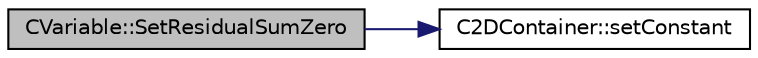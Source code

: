 digraph "CVariable::SetResidualSumZero"
{
  edge [fontname="Helvetica",fontsize="10",labelfontname="Helvetica",labelfontsize="10"];
  node [fontname="Helvetica",fontsize="10",shape=record];
  rankdir="LR";
  Node5651 [label="CVariable::SetResidualSumZero",height=0.2,width=0.4,color="black", fillcolor="grey75", style="filled", fontcolor="black"];
  Node5651 -> Node5652 [color="midnightblue",fontsize="10",style="solid",fontname="Helvetica"];
  Node5652 [label="C2DContainer::setConstant",height=0.2,width=0.4,color="black", fillcolor="white", style="filled",URL="$class_c2_d_container.html#ab9f8a545ab85abdd3291f0f65b4f411b",tooltip="Set value of all entries to \"value\". "];
}
